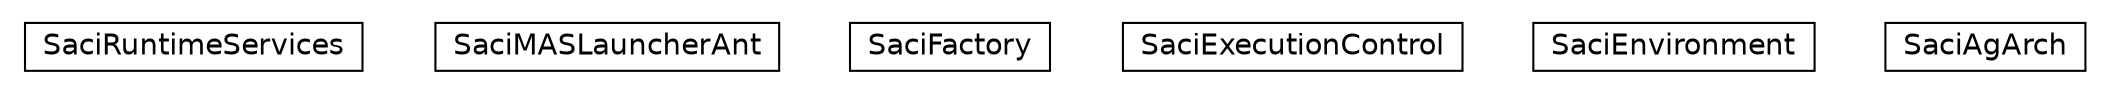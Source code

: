 #!/usr/local/bin/dot
#
# Class diagram 
# Generated by UMLGraph version 5.1 (http://www.umlgraph.org/)
#

digraph G {
	edge [fontname="Helvetica",fontsize=10,labelfontname="Helvetica",labelfontsize=10];
	node [fontname="Helvetica",fontsize=10,shape=plaintext];
	nodesep=0.25;
	ranksep=0.5;
	// jason.infra.saci.SaciRuntimeServices
	c3641 [label=<<table title="jason.infra.saci.SaciRuntimeServices" border="0" cellborder="1" cellspacing="0" cellpadding="2" port="p" href="./SaciRuntimeServices.html">
		<tr><td><table border="0" cellspacing="0" cellpadding="1">
<tr><td align="center" balign="center"> SaciRuntimeServices </td></tr>
		</table></td></tr>
		</table>>, fontname="Helvetica", fontcolor="black", fontsize=14.0];
	// jason.infra.saci.SaciMASLauncherAnt
	c3642 [label=<<table title="jason.infra.saci.SaciMASLauncherAnt" border="0" cellborder="1" cellspacing="0" cellpadding="2" port="p" href="./SaciMASLauncherAnt.html">
		<tr><td><table border="0" cellspacing="0" cellpadding="1">
<tr><td align="center" balign="center"> SaciMASLauncherAnt </td></tr>
		</table></td></tr>
		</table>>, fontname="Helvetica", fontcolor="black", fontsize=14.0];
	// jason.infra.saci.SaciFactory
	c3643 [label=<<table title="jason.infra.saci.SaciFactory" border="0" cellborder="1" cellspacing="0" cellpadding="2" port="p" href="./SaciFactory.html">
		<tr><td><table border="0" cellspacing="0" cellpadding="1">
<tr><td align="center" balign="center"> SaciFactory </td></tr>
		</table></td></tr>
		</table>>, fontname="Helvetica", fontcolor="black", fontsize=14.0];
	// jason.infra.saci.SaciExecutionControl
	c3644 [label=<<table title="jason.infra.saci.SaciExecutionControl" border="0" cellborder="1" cellspacing="0" cellpadding="2" port="p" href="./SaciExecutionControl.html">
		<tr><td><table border="0" cellspacing="0" cellpadding="1">
<tr><td align="center" balign="center"> SaciExecutionControl </td></tr>
		</table></td></tr>
		</table>>, fontname="Helvetica", fontcolor="black", fontsize=14.0];
	// jason.infra.saci.SaciEnvironment
	c3645 [label=<<table title="jason.infra.saci.SaciEnvironment" border="0" cellborder="1" cellspacing="0" cellpadding="2" port="p" href="./SaciEnvironment.html">
		<tr><td><table border="0" cellspacing="0" cellpadding="1">
<tr><td align="center" balign="center"> SaciEnvironment </td></tr>
		</table></td></tr>
		</table>>, fontname="Helvetica", fontcolor="black", fontsize=14.0];
	// jason.infra.saci.SaciAgArch
	c3646 [label=<<table title="jason.infra.saci.SaciAgArch" border="0" cellborder="1" cellspacing="0" cellpadding="2" port="p" href="./SaciAgArch.html">
		<tr><td><table border="0" cellspacing="0" cellpadding="1">
<tr><td align="center" balign="center"> SaciAgArch </td></tr>
		</table></td></tr>
		</table>>, fontname="Helvetica", fontcolor="black", fontsize=14.0];
}

